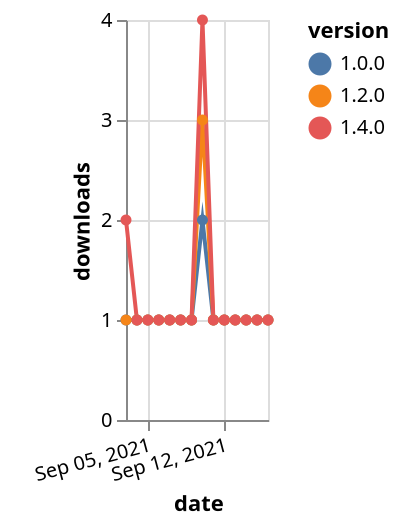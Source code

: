 {"$schema": "https://vega.github.io/schema/vega-lite/v5.json", "description": "A simple bar chart with embedded data.", "data": {"values": [{"date": "2021-09-03", "total": 169, "delta": 1, "version": "1.0.0"}, {"date": "2021-09-04", "total": 170, "delta": 1, "version": "1.0.0"}, {"date": "2021-09-05", "total": 171, "delta": 1, "version": "1.0.0"}, {"date": "2021-09-06", "total": 172, "delta": 1, "version": "1.0.0"}, {"date": "2021-09-07", "total": 173, "delta": 1, "version": "1.0.0"}, {"date": "2021-09-08", "total": 174, "delta": 1, "version": "1.0.0"}, {"date": "2021-09-09", "total": 175, "delta": 1, "version": "1.0.0"}, {"date": "2021-09-10", "total": 177, "delta": 2, "version": "1.0.0"}, {"date": "2021-09-11", "total": 178, "delta": 1, "version": "1.0.0"}, {"date": "2021-09-12", "total": 179, "delta": 1, "version": "1.0.0"}, {"date": "2021-09-13", "total": 180, "delta": 1, "version": "1.0.0"}, {"date": "2021-09-14", "total": 181, "delta": 1, "version": "1.0.0"}, {"date": "2021-09-15", "total": 182, "delta": 1, "version": "1.0.0"}, {"date": "2021-09-16", "total": 183, "delta": 1, "version": "1.0.0"}, {"date": "2021-09-03", "total": 199, "delta": 1, "version": "1.2.0"}, {"date": "2021-09-04", "total": 200, "delta": 1, "version": "1.2.0"}, {"date": "2021-09-05", "total": 201, "delta": 1, "version": "1.2.0"}, {"date": "2021-09-06", "total": 202, "delta": 1, "version": "1.2.0"}, {"date": "2021-09-07", "total": 203, "delta": 1, "version": "1.2.0"}, {"date": "2021-09-08", "total": 204, "delta": 1, "version": "1.2.0"}, {"date": "2021-09-09", "total": 205, "delta": 1, "version": "1.2.0"}, {"date": "2021-09-10", "total": 208, "delta": 3, "version": "1.2.0"}, {"date": "2021-09-11", "total": 209, "delta": 1, "version": "1.2.0"}, {"date": "2021-09-12", "total": 210, "delta": 1, "version": "1.2.0"}, {"date": "2021-09-13", "total": 211, "delta": 1, "version": "1.2.0"}, {"date": "2021-09-14", "total": 212, "delta": 1, "version": "1.2.0"}, {"date": "2021-09-15", "total": 213, "delta": 1, "version": "1.2.0"}, {"date": "2021-09-16", "total": 214, "delta": 1, "version": "1.2.0"}, {"date": "2021-09-03", "total": 124, "delta": 2, "version": "1.4.0"}, {"date": "2021-09-04", "total": 125, "delta": 1, "version": "1.4.0"}, {"date": "2021-09-05", "total": 126, "delta": 1, "version": "1.4.0"}, {"date": "2021-09-06", "total": 127, "delta": 1, "version": "1.4.0"}, {"date": "2021-09-07", "total": 128, "delta": 1, "version": "1.4.0"}, {"date": "2021-09-08", "total": 129, "delta": 1, "version": "1.4.0"}, {"date": "2021-09-09", "total": 130, "delta": 1, "version": "1.4.0"}, {"date": "2021-09-10", "total": 134, "delta": 4, "version": "1.4.0"}, {"date": "2021-09-11", "total": 135, "delta": 1, "version": "1.4.0"}, {"date": "2021-09-12", "total": 136, "delta": 1, "version": "1.4.0"}, {"date": "2021-09-13", "total": 137, "delta": 1, "version": "1.4.0"}, {"date": "2021-09-14", "total": 138, "delta": 1, "version": "1.4.0"}, {"date": "2021-09-15", "total": 139, "delta": 1, "version": "1.4.0"}, {"date": "2021-09-16", "total": 140, "delta": 1, "version": "1.4.0"}]}, "width": "container", "mark": {"type": "line", "point": {"filled": true}}, "encoding": {"x": {"field": "date", "type": "temporal", "timeUnit": "yearmonthdate", "title": "date", "axis": {"labelAngle": -15}}, "y": {"field": "delta", "type": "quantitative", "title": "downloads"}, "color": {"field": "version", "type": "nominal"}, "tooltip": {"field": "delta"}}}